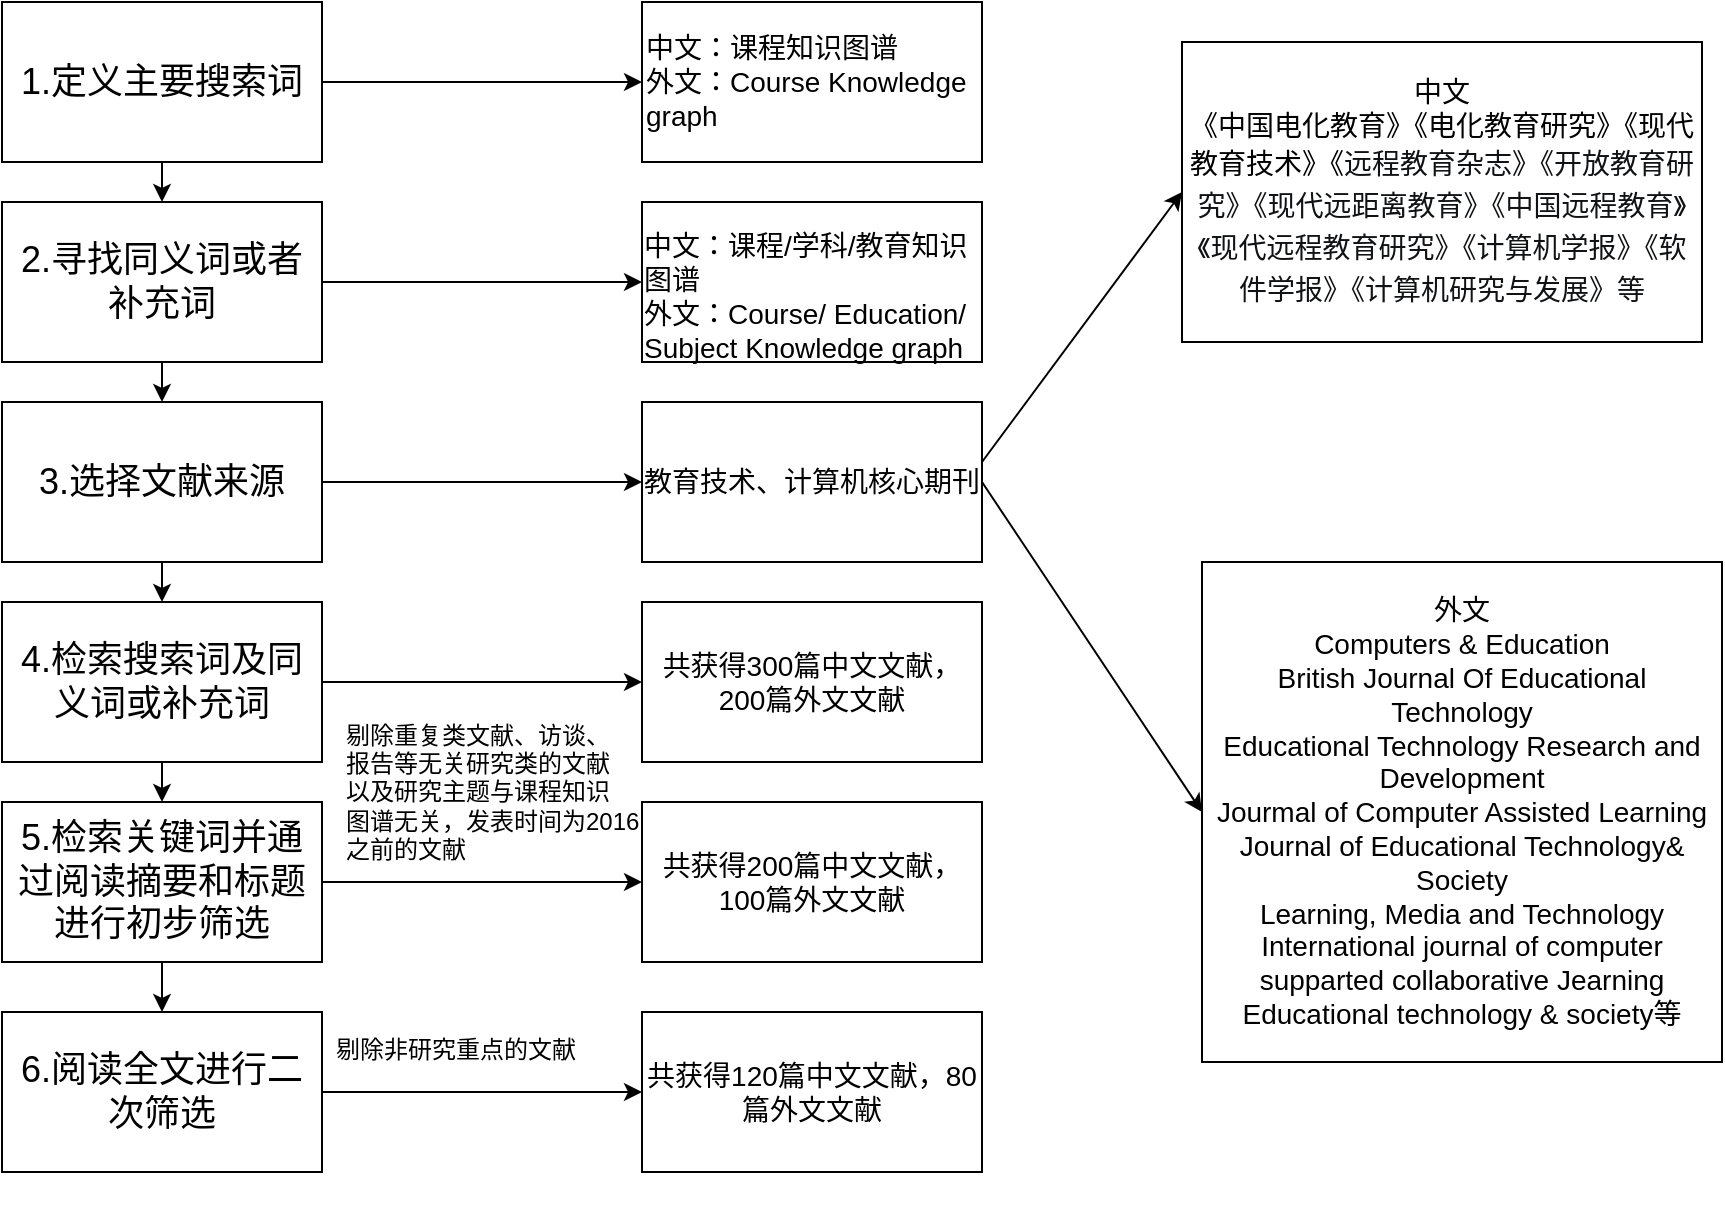<mxfile version="21.6.6" type="github">
  <diagram name="第 1 页" id="gbMhagBrjoQCon4AFCmz">
    <mxGraphModel dx="1500" dy="830" grid="1" gridSize="10" guides="1" tooltips="1" connect="1" arrows="1" fold="1" page="1" pageScale="1" pageWidth="827" pageHeight="1169" math="0" shadow="0">
      <root>
        <mxCell id="0" />
        <mxCell id="1" parent="0" />
        <mxCell id="bcjW5a-8J8_juxVMC8h0-15" style="edgeStyle=orthogonalEdgeStyle;rounded=0;orthogonalLoop=1;jettySize=auto;html=1;exitX=0.5;exitY=1;exitDx=0;exitDy=0;entryX=0.5;entryY=0;entryDx=0;entryDy=0;" edge="1" parent="1" source="bcjW5a-8J8_juxVMC8h0-1" target="bcjW5a-8J8_juxVMC8h0-4">
          <mxGeometry relative="1" as="geometry" />
        </mxCell>
        <mxCell id="bcjW5a-8J8_juxVMC8h0-22" style="edgeStyle=orthogonalEdgeStyle;rounded=0;orthogonalLoop=1;jettySize=auto;html=1;entryX=0;entryY=0.5;entryDx=0;entryDy=0;" edge="1" parent="1" source="bcjW5a-8J8_juxVMC8h0-1" target="bcjW5a-8J8_juxVMC8h0-9">
          <mxGeometry relative="1" as="geometry" />
        </mxCell>
        <mxCell id="bcjW5a-8J8_juxVMC8h0-1" value="&lt;font style=&quot;font-size: 18px;&quot;&gt;1.定义主要搜索词&lt;/font&gt;" style="rounded=0;whiteSpace=wrap;html=1;" vertex="1" parent="1">
          <mxGeometry x="40" width="160" height="80" as="geometry" />
        </mxCell>
        <mxCell id="bcjW5a-8J8_juxVMC8h0-16" style="edgeStyle=orthogonalEdgeStyle;rounded=0;orthogonalLoop=1;jettySize=auto;html=1;exitX=0.5;exitY=1;exitDx=0;exitDy=0;entryX=0.5;entryY=0;entryDx=0;entryDy=0;" edge="1" parent="1" source="bcjW5a-8J8_juxVMC8h0-4" target="bcjW5a-8J8_juxVMC8h0-5">
          <mxGeometry relative="1" as="geometry" />
        </mxCell>
        <mxCell id="bcjW5a-8J8_juxVMC8h0-23" style="edgeStyle=orthogonalEdgeStyle;rounded=0;orthogonalLoop=1;jettySize=auto;html=1;exitX=1;exitY=0.5;exitDx=0;exitDy=0;" edge="1" parent="1" source="bcjW5a-8J8_juxVMC8h0-4" target="bcjW5a-8J8_juxVMC8h0-10">
          <mxGeometry relative="1" as="geometry" />
        </mxCell>
        <mxCell id="bcjW5a-8J8_juxVMC8h0-4" value="&lt;font style=&quot;font-size: 18px;&quot;&gt;2.寻找同义词或者补充词&lt;/font&gt;" style="rounded=0;whiteSpace=wrap;html=1;" vertex="1" parent="1">
          <mxGeometry x="40" y="100" width="160" height="80" as="geometry" />
        </mxCell>
        <mxCell id="bcjW5a-8J8_juxVMC8h0-17" style="edgeStyle=orthogonalEdgeStyle;rounded=0;orthogonalLoop=1;jettySize=auto;html=1;exitX=0.5;exitY=1;exitDx=0;exitDy=0;entryX=0.5;entryY=0;entryDx=0;entryDy=0;" edge="1" parent="1" source="bcjW5a-8J8_juxVMC8h0-5" target="bcjW5a-8J8_juxVMC8h0-6">
          <mxGeometry relative="1" as="geometry" />
        </mxCell>
        <mxCell id="bcjW5a-8J8_juxVMC8h0-24" style="edgeStyle=orthogonalEdgeStyle;rounded=0;orthogonalLoop=1;jettySize=auto;html=1;exitX=1;exitY=0.5;exitDx=0;exitDy=0;entryX=0;entryY=0.5;entryDx=0;entryDy=0;" edge="1" parent="1" source="bcjW5a-8J8_juxVMC8h0-5" target="bcjW5a-8J8_juxVMC8h0-11">
          <mxGeometry relative="1" as="geometry" />
        </mxCell>
        <mxCell id="bcjW5a-8J8_juxVMC8h0-5" value="&lt;font style=&quot;font-size: 18px;&quot;&gt;3.选择文献来源&lt;/font&gt;" style="rounded=0;whiteSpace=wrap;html=1;" vertex="1" parent="1">
          <mxGeometry x="40" y="200" width="160" height="80" as="geometry" />
        </mxCell>
        <mxCell id="bcjW5a-8J8_juxVMC8h0-18" style="edgeStyle=orthogonalEdgeStyle;rounded=0;orthogonalLoop=1;jettySize=auto;html=1;exitX=0.5;exitY=1;exitDx=0;exitDy=0;entryX=0.5;entryY=0;entryDx=0;entryDy=0;" edge="1" parent="1" source="bcjW5a-8J8_juxVMC8h0-6" target="bcjW5a-8J8_juxVMC8h0-7">
          <mxGeometry relative="1" as="geometry" />
        </mxCell>
        <mxCell id="bcjW5a-8J8_juxVMC8h0-25" style="edgeStyle=orthogonalEdgeStyle;rounded=0;orthogonalLoop=1;jettySize=auto;html=1;exitX=1;exitY=0.5;exitDx=0;exitDy=0;entryX=0;entryY=0.5;entryDx=0;entryDy=0;" edge="1" parent="1" source="bcjW5a-8J8_juxVMC8h0-6" target="bcjW5a-8J8_juxVMC8h0-12">
          <mxGeometry relative="1" as="geometry" />
        </mxCell>
        <mxCell id="bcjW5a-8J8_juxVMC8h0-6" value="&lt;font style=&quot;font-size: 18px;&quot;&gt;4.检索搜索词及同义词或补充词&lt;/font&gt;" style="rounded=0;whiteSpace=wrap;html=1;" vertex="1" parent="1">
          <mxGeometry x="40" y="300" width="160" height="80" as="geometry" />
        </mxCell>
        <mxCell id="bcjW5a-8J8_juxVMC8h0-19" style="edgeStyle=orthogonalEdgeStyle;rounded=0;orthogonalLoop=1;jettySize=auto;html=1;exitX=0.5;exitY=1;exitDx=0;exitDy=0;entryX=0.5;entryY=0;entryDx=0;entryDy=0;" edge="1" parent="1" source="bcjW5a-8J8_juxVMC8h0-7" target="bcjW5a-8J8_juxVMC8h0-8">
          <mxGeometry relative="1" as="geometry" />
        </mxCell>
        <mxCell id="bcjW5a-8J8_juxVMC8h0-26" style="edgeStyle=orthogonalEdgeStyle;rounded=0;orthogonalLoop=1;jettySize=auto;html=1;entryX=0;entryY=0.5;entryDx=0;entryDy=0;" edge="1" parent="1" source="bcjW5a-8J8_juxVMC8h0-7" target="bcjW5a-8J8_juxVMC8h0-13">
          <mxGeometry relative="1" as="geometry" />
        </mxCell>
        <mxCell id="bcjW5a-8J8_juxVMC8h0-7" value="&lt;font style=&quot;font-size: 18px;&quot;&gt;5.检索关键词并通过阅读摘要和标题进行初步筛选&lt;/font&gt;" style="rounded=0;whiteSpace=wrap;html=1;" vertex="1" parent="1">
          <mxGeometry x="40" y="400" width="160" height="80" as="geometry" />
        </mxCell>
        <mxCell id="bcjW5a-8J8_juxVMC8h0-27" style="edgeStyle=orthogonalEdgeStyle;rounded=0;orthogonalLoop=1;jettySize=auto;html=1;exitX=1;exitY=0.5;exitDx=0;exitDy=0;entryX=0;entryY=0.5;entryDx=0;entryDy=0;" edge="1" parent="1" source="bcjW5a-8J8_juxVMC8h0-8" target="bcjW5a-8J8_juxVMC8h0-14">
          <mxGeometry relative="1" as="geometry" />
        </mxCell>
        <mxCell id="bcjW5a-8J8_juxVMC8h0-8" value="&lt;font style=&quot;font-size: 18px;&quot;&gt;6.阅读全文进行二次筛选&lt;/font&gt;" style="rounded=0;whiteSpace=wrap;html=1;" vertex="1" parent="1">
          <mxGeometry x="40" y="505" width="160" height="80" as="geometry" />
        </mxCell>
        <mxCell id="bcjW5a-8J8_juxVMC8h0-9" value="&lt;font style=&quot;font-size: 14px;&quot;&gt;中文：课程知识图谱&lt;br&gt;外文：Course Knowledge graph&lt;/font&gt;" style="rounded=0;whiteSpace=wrap;html=1;align=left;" vertex="1" parent="1">
          <mxGeometry x="360" width="170" height="80" as="geometry" />
        </mxCell>
        <mxCell id="bcjW5a-8J8_juxVMC8h0-10" value="&lt;br&gt;&lt;div style=&quot;text-align: left;&quot;&gt;&lt;span style=&quot;font-size: 14px;&quot;&gt;中文：课程/学科/教育知识图谱&lt;/span&gt;&lt;/div&gt;&lt;font style=&quot;font-size: 14px;&quot;&gt;&lt;div style=&quot;text-align: left;&quot;&gt;外文：Course/ Education/ Subject Knowledge graph&lt;/div&gt;&lt;/font&gt;" style="rounded=0;whiteSpace=wrap;html=1;" vertex="1" parent="1">
          <mxGeometry x="360" y="100" width="170" height="80" as="geometry" />
        </mxCell>
        <mxCell id="bcjW5a-8J8_juxVMC8h0-11" value="&lt;font style=&quot;font-size: 14px;&quot;&gt;教育技术、计算机核心期刊&lt;/font&gt;" style="rounded=0;whiteSpace=wrap;html=1;" vertex="1" parent="1">
          <mxGeometry x="360" y="200" width="170" height="80" as="geometry" />
        </mxCell>
        <mxCell id="bcjW5a-8J8_juxVMC8h0-12" value="&lt;font style=&quot;font-size: 14px;&quot;&gt;共获得300篇中文文献，200篇外文文献&lt;/font&gt;" style="rounded=0;whiteSpace=wrap;html=1;" vertex="1" parent="1">
          <mxGeometry x="360" y="300" width="170" height="80" as="geometry" />
        </mxCell>
        <mxCell id="bcjW5a-8J8_juxVMC8h0-13" value="&lt;font style=&quot;font-size: 14px;&quot;&gt;共获得200篇中文文献，100篇外文文献&lt;/font&gt;" style="rounded=0;whiteSpace=wrap;html=1;" vertex="1" parent="1">
          <mxGeometry x="360" y="400" width="170" height="80" as="geometry" />
        </mxCell>
        <mxCell id="bcjW5a-8J8_juxVMC8h0-14" value="&lt;font style=&quot;font-size: 14px;&quot;&gt;共获得120篇中文文献，80篇外文文献&lt;/font&gt;" style="rounded=0;whiteSpace=wrap;html=1;" vertex="1" parent="1">
          <mxGeometry x="360" y="505" width="170" height="80" as="geometry" />
        </mxCell>
        <mxCell id="bcjW5a-8J8_juxVMC8h0-29" value="剔除重复类文献、访谈、&lt;br&gt;报告等无关研究类的文献&lt;br&gt;以及研究主题与课程知识&lt;br&gt;图谱无关，发表时间为2016&lt;br&gt;之前的文献" style="text;html=1;align=left;verticalAlign=middle;resizable=0;points=[];autosize=1;strokeColor=none;fillColor=none;" vertex="1" parent="1">
          <mxGeometry x="210" y="350" width="170" height="90" as="geometry" />
        </mxCell>
        <mxCell id="bcjW5a-8J8_juxVMC8h0-31" value="剔除非研究重点的文献" style="text;whiteSpace=wrap;html=1;" vertex="1" parent="1">
          <mxGeometry x="205" y="510" width="180" height="100" as="geometry" />
        </mxCell>
        <mxCell id="bcjW5a-8J8_juxVMC8h0-32" value="&lt;font style=&quot;font-size: 14px;&quot;&gt;中文&lt;br&gt;《中国电化教育》《电化教育研究》《现代教育技术》《&lt;span style=&quot;box-sizing: border-box; line-height: 21px; color: rgb(16, 18, 20); font-family: &amp;quot;PingFang SC&amp;quot;, &amp;quot;Segoe UI&amp;quot;, Arial, &amp;quot;Microsoft YaHei&amp;quot;, 微软雅黑, 宋体, &amp;quot;Malgun Gothic&amp;quot;, sans-serif; text-align: start; caret-color: rgb(251, 74, 62); background-color: rgb(255, 255, 255);&quot; data-group=&quot;0-1&quot; class=&quot;src&quot;&gt;远程教育杂志》&lt;/span&gt;&lt;span style=&quot;box-sizing: border-box; line-height: 21px; color: rgb(16, 18, 20); font-family: &amp;quot;PingFang SC&amp;quot;, &amp;quot;Segoe UI&amp;quot;, Arial, &amp;quot;Microsoft YaHei&amp;quot;, 微软雅黑, 宋体, &amp;quot;Malgun Gothic&amp;quot;, sans-serif; text-align: start; caret-color: rgb(251, 74, 62); background-color: rgb(255, 255, 255);&quot; data-group=&quot;0-2&quot; class=&quot;src&quot;&gt;《开放教育研究》《现代远距离教育》《&lt;/span&gt;&lt;span style=&quot;box-sizing: border-box; line-height: 21px; color: rgb(16, 18, 20); font-family: &amp;quot;PingFang SC&amp;quot;, &amp;quot;Segoe UI&amp;quot;, Arial, &amp;quot;Microsoft YaHei&amp;quot;, 微软雅黑, 宋体, &amp;quot;Malgun Gothic&amp;quot;, sans-serif; text-align: start; caret-color: rgb(251, 74, 62); background-color: rgb(255, 255, 255);&quot; data-group=&quot;0-3&quot; class=&quot;src&quot;&gt;中国远程教育》《现代远程教育研究》《计算机学报》《软件学报》《计算机研究与发展》等&lt;/span&gt;&lt;/font&gt;" style="rounded=0;whiteSpace=wrap;html=1;" vertex="1" parent="1">
          <mxGeometry x="630" y="20" width="260" height="150" as="geometry" />
        </mxCell>
        <mxCell id="bcjW5a-8J8_juxVMC8h0-33" value="" style="endArrow=classic;html=1;rounded=0;entryX=0;entryY=0.5;entryDx=0;entryDy=0;" edge="1" parent="1" target="bcjW5a-8J8_juxVMC8h0-32">
          <mxGeometry width="50" height="50" relative="1" as="geometry">
            <mxPoint x="530" y="230" as="sourcePoint" />
            <mxPoint x="730" y="220" as="targetPoint" />
            <Array as="points" />
          </mxGeometry>
        </mxCell>
        <mxCell id="bcjW5a-8J8_juxVMC8h0-35" value="&lt;font style=&quot;&quot;&gt;&lt;font style=&quot;font-size: 14px;&quot;&gt;外文&lt;br&gt;Computers &amp;amp; Education&lt;br&gt;British Journal Of Educational Technology&lt;br&gt;Educational Technology Research and Development&lt;br&gt;Jourmal of Computer Assisted Learning&lt;br&gt;Journal of Educational Technology&amp;amp; Society&lt;br&gt;Learning, Media and Technology International journal of computer &lt;br&gt;supparted collaborative Jearning Educational technology &amp;amp; society等&lt;/font&gt;&lt;br&gt;&lt;/font&gt;" style="rounded=0;whiteSpace=wrap;html=1;" vertex="1" parent="1">
          <mxGeometry x="640" y="280" width="260" height="250" as="geometry" />
        </mxCell>
        <mxCell id="bcjW5a-8J8_juxVMC8h0-36" value="" style="endArrow=classic;html=1;rounded=0;entryX=0;entryY=0.5;entryDx=0;entryDy=0;exitX=1;exitY=0.5;exitDx=0;exitDy=0;" edge="1" parent="1" source="bcjW5a-8J8_juxVMC8h0-11" target="bcjW5a-8J8_juxVMC8h0-35">
          <mxGeometry width="50" height="50" relative="1" as="geometry">
            <mxPoint x="520" y="260" as="sourcePoint" />
            <mxPoint x="570" y="210" as="targetPoint" />
          </mxGeometry>
        </mxCell>
      </root>
    </mxGraphModel>
  </diagram>
</mxfile>
